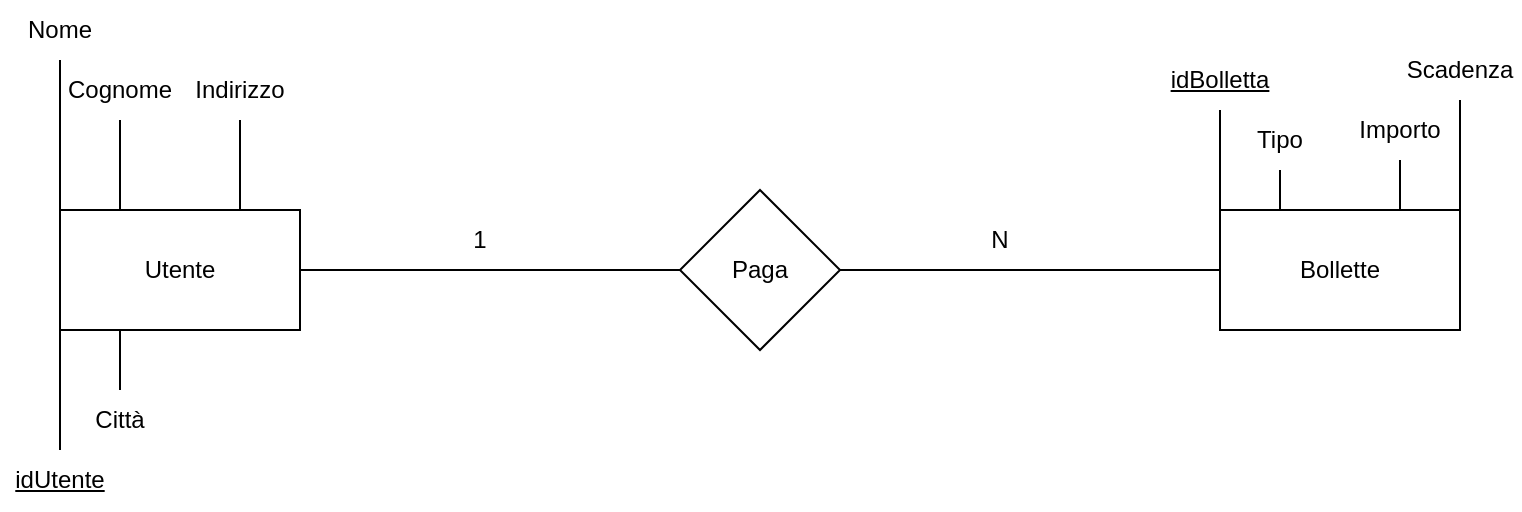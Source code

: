 <mxfile>
    <diagram id="1bHQfXrYQG0wike1zN0L" name="Page-1">
        <mxGraphModel dx="946" dy="566" grid="1" gridSize="10" guides="1" tooltips="1" connect="1" arrows="1" fold="1" page="1" pageScale="1" pageWidth="827" pageHeight="1169" math="0" shadow="0">
            <root>
                <mxCell id="0"/>
                <mxCell id="1" parent="0"/>
                <mxCell id="5" style="edgeStyle=none;html=1;exitX=1;exitY=0.5;exitDx=0;exitDy=0;endArrow=none;endFill=0;" parent="1" source="2" target="6" edge="1">
                    <mxGeometry relative="1" as="geometry">
                        <mxPoint x="290" y="180" as="targetPoint"/>
                    </mxGeometry>
                </mxCell>
                <mxCell id="8" style="edgeStyle=none;html=1;exitX=0;exitY=0;exitDx=0;exitDy=0;endArrow=none;endFill=0;" parent="1" source="2" target="9" edge="1">
                    <mxGeometry relative="1" as="geometry">
                        <mxPoint x="40" y="50" as="targetPoint"/>
                    </mxGeometry>
                </mxCell>
                <mxCell id="10" style="edgeStyle=none;html=1;exitX=0.25;exitY=0;exitDx=0;exitDy=0;endArrow=none;endFill=0;" parent="1" source="2" target="11" edge="1">
                    <mxGeometry relative="1" as="geometry">
                        <mxPoint x="70" y="80" as="targetPoint"/>
                    </mxGeometry>
                </mxCell>
                <mxCell id="14" style="edgeStyle=none;html=1;exitX=0.75;exitY=0;exitDx=0;exitDy=0;endArrow=none;endFill=0;" parent="1" source="2" target="15" edge="1">
                    <mxGeometry relative="1" as="geometry">
                        <mxPoint x="130" y="90" as="targetPoint"/>
                    </mxGeometry>
                </mxCell>
                <mxCell id="16" style="edgeStyle=none;html=1;exitX=0;exitY=1;exitDx=0;exitDy=0;endArrow=none;endFill=0;" parent="1" source="2" target="17" edge="1">
                    <mxGeometry relative="1" as="geometry">
                        <mxPoint x="40" y="240" as="targetPoint"/>
                    </mxGeometry>
                </mxCell>
                <mxCell id="18" style="edgeStyle=none;html=1;exitX=0.25;exitY=1;exitDx=0;exitDy=0;endArrow=none;endFill=0;" parent="1" source="2" target="19" edge="1">
                    <mxGeometry relative="1" as="geometry">
                        <mxPoint x="70" y="230" as="targetPoint"/>
                    </mxGeometry>
                </mxCell>
                <mxCell id="2" value="Utente" style="rounded=0;whiteSpace=wrap;html=1;" parent="1" vertex="1">
                    <mxGeometry x="40" y="140" width="120" height="60" as="geometry"/>
                </mxCell>
                <mxCell id="7" style="edgeStyle=none;html=1;exitX=0;exitY=0.5;exitDx=0;exitDy=0;entryX=1;entryY=0.5;entryDx=0;entryDy=0;endArrow=none;endFill=0;" parent="1" source="3" target="6" edge="1">
                    <mxGeometry relative="1" as="geometry"/>
                </mxCell>
                <mxCell id="12" style="edgeStyle=none;html=1;exitX=0;exitY=0;exitDx=0;exitDy=0;endArrow=none;endFill=0;" parent="1" source="3" target="13" edge="1">
                    <mxGeometry relative="1" as="geometry">
                        <mxPoint x="620" y="90" as="targetPoint"/>
                    </mxGeometry>
                </mxCell>
                <mxCell id="20" style="edgeStyle=none;html=1;exitX=0.25;exitY=0;exitDx=0;exitDy=0;endArrow=none;endFill=0;" parent="1" source="3" target="21" edge="1">
                    <mxGeometry relative="1" as="geometry">
                        <mxPoint x="650" y="120" as="targetPoint"/>
                    </mxGeometry>
                </mxCell>
                <mxCell id="22" style="edgeStyle=none;html=1;exitX=0.75;exitY=0;exitDx=0;exitDy=0;endArrow=none;endFill=0;" parent="1" source="3" target="23" edge="1">
                    <mxGeometry relative="1" as="geometry">
                        <mxPoint x="710" y="100" as="targetPoint"/>
                    </mxGeometry>
                </mxCell>
                <mxCell id="24" style="edgeStyle=none;html=1;exitX=1;exitY=0;exitDx=0;exitDy=0;endArrow=none;endFill=0;" parent="1" source="3" target="25" edge="1">
                    <mxGeometry relative="1" as="geometry">
                        <mxPoint x="760" y="140" as="targetPoint"/>
                    </mxGeometry>
                </mxCell>
                <mxCell id="3" value="Bollette" style="rounded=0;whiteSpace=wrap;html=1;" parent="1" vertex="1">
                    <mxGeometry x="620" y="140" width="120" height="60" as="geometry"/>
                </mxCell>
                <mxCell id="6" value="Paga" style="rhombus;whiteSpace=wrap;html=1;" parent="1" vertex="1">
                    <mxGeometry x="350" y="130" width="80" height="80" as="geometry"/>
                </mxCell>
                <mxCell id="9" value="Nome" style="text;html=1;strokeColor=none;fillColor=none;align=center;verticalAlign=middle;whiteSpace=wrap;rounded=0;" parent="1" vertex="1">
                    <mxGeometry x="10" y="35" width="60" height="30" as="geometry"/>
                </mxCell>
                <mxCell id="11" value="Cognome" style="text;html=1;strokeColor=none;fillColor=none;align=center;verticalAlign=middle;whiteSpace=wrap;rounded=0;" parent="1" vertex="1">
                    <mxGeometry x="40" y="65" width="60" height="30" as="geometry"/>
                </mxCell>
                <mxCell id="13" value="&lt;u&gt;idBolletta&lt;/u&gt;" style="text;html=1;strokeColor=none;fillColor=none;align=center;verticalAlign=middle;whiteSpace=wrap;rounded=0;" parent="1" vertex="1">
                    <mxGeometry x="590" y="60" width="60" height="30" as="geometry"/>
                </mxCell>
                <mxCell id="15" value="Indirizzo" style="text;html=1;strokeColor=none;fillColor=none;align=center;verticalAlign=middle;whiteSpace=wrap;rounded=0;" parent="1" vertex="1">
                    <mxGeometry x="100" y="65" width="60" height="30" as="geometry"/>
                </mxCell>
                <mxCell id="17" value="&lt;u&gt;idUtente&lt;/u&gt;" style="text;html=1;strokeColor=none;fillColor=none;align=center;verticalAlign=middle;whiteSpace=wrap;rounded=0;" parent="1" vertex="1">
                    <mxGeometry x="10" y="260" width="60" height="30" as="geometry"/>
                </mxCell>
                <mxCell id="19" value="Città" style="text;html=1;strokeColor=none;fillColor=none;align=center;verticalAlign=middle;whiteSpace=wrap;rounded=0;" parent="1" vertex="1">
                    <mxGeometry x="40" y="230" width="60" height="30" as="geometry"/>
                </mxCell>
                <mxCell id="21" value="Tipo" style="text;html=1;strokeColor=none;fillColor=none;align=center;verticalAlign=middle;whiteSpace=wrap;rounded=0;" parent="1" vertex="1">
                    <mxGeometry x="620" y="90" width="60" height="30" as="geometry"/>
                </mxCell>
                <mxCell id="23" value="Importo" style="text;html=1;strokeColor=none;fillColor=none;align=center;verticalAlign=middle;whiteSpace=wrap;rounded=0;" parent="1" vertex="1">
                    <mxGeometry x="680" y="85" width="60" height="30" as="geometry"/>
                </mxCell>
                <mxCell id="25" value="Scadenza" style="text;html=1;strokeColor=none;fillColor=none;align=center;verticalAlign=middle;whiteSpace=wrap;rounded=0;" parent="1" vertex="1">
                    <mxGeometry x="710" y="55" width="60" height="30" as="geometry"/>
                </mxCell>
                <mxCell id="26" value="1" style="text;html=1;strokeColor=none;fillColor=none;align=center;verticalAlign=middle;whiteSpace=wrap;rounded=0;" parent="1" vertex="1">
                    <mxGeometry x="220" y="140" width="60" height="30" as="geometry"/>
                </mxCell>
                <mxCell id="28" value="N" style="text;html=1;strokeColor=none;fillColor=none;align=center;verticalAlign=middle;whiteSpace=wrap;rounded=0;" parent="1" vertex="1">
                    <mxGeometry x="480" y="140" width="60" height="30" as="geometry"/>
                </mxCell>
            </root>
        </mxGraphModel>
    </diagram>
</mxfile>
